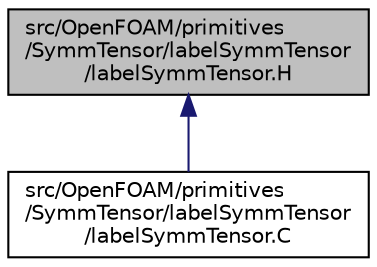 digraph "src/OpenFOAM/primitives/SymmTensor/labelSymmTensor/labelSymmTensor.H"
{
  bgcolor="transparent";
  edge [fontname="Helvetica",fontsize="10",labelfontname="Helvetica",labelfontsize="10"];
  node [fontname="Helvetica",fontsize="10",shape=record];
  Node1 [label="src/OpenFOAM/primitives\l/SymmTensor/labelSymmTensor\l/labelSymmTensor.H",height=0.2,width=0.4,color="black", fillcolor="grey75", style="filled", fontcolor="black"];
  Node1 -> Node2 [dir="back",color="midnightblue",fontsize="10",style="solid",fontname="Helvetica"];
  Node2 [label="src/OpenFOAM/primitives\l/SymmTensor/labelSymmTensor\l/labelSymmTensor.C",height=0.2,width=0.4,color="black",URL="$a09146.html"];
}

